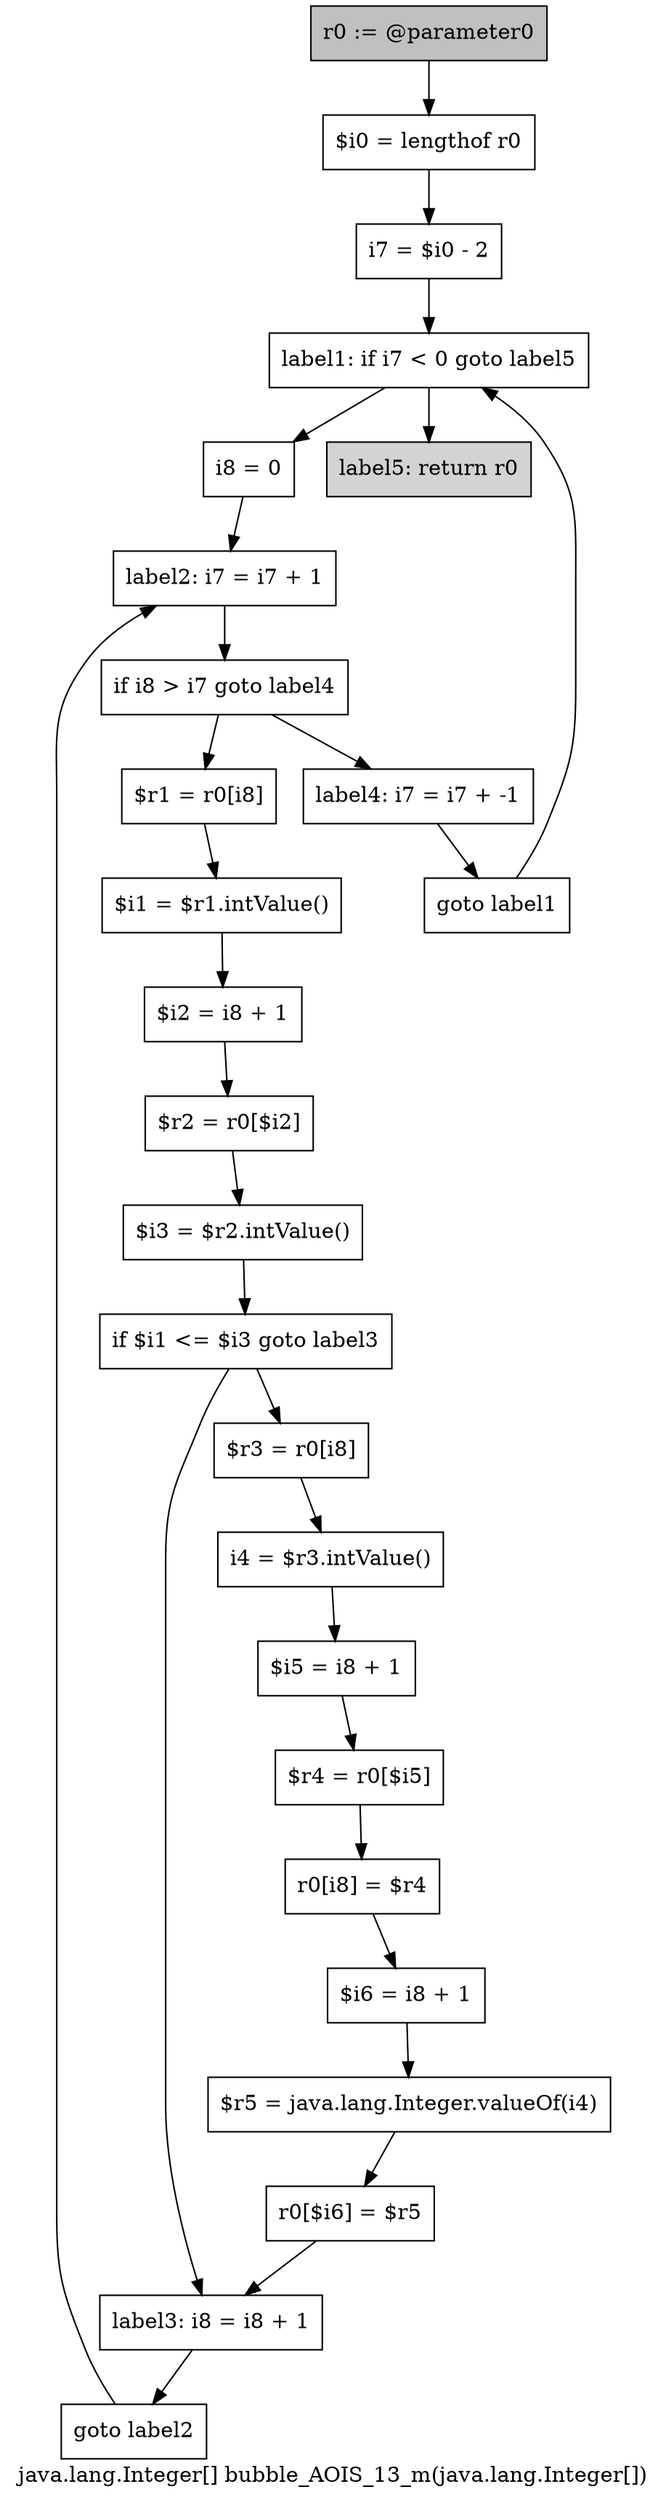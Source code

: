 digraph "java.lang.Integer[] bubble_AOIS_13_m(java.lang.Integer[])" {
    label="java.lang.Integer[] bubble_AOIS_13_m(java.lang.Integer[])";
    node [shape=box];
    "0" [style=filled,fillcolor=gray,label="r0 := @parameter0",];
    "1" [label="$i0 = lengthof r0",];
    "0"->"1";
    "2" [label="i7 = $i0 - 2",];
    "1"->"2";
    "3" [label="label1: if i7 < 0 goto label5",];
    "2"->"3";
    "4" [label="i8 = 0",];
    "3"->"4";
    "25" [style=filled,fillcolor=lightgray,label="label5: return r0",];
    "3"->"25";
    "5" [label="label2: i7 = i7 + 1",];
    "4"->"5";
    "6" [label="if i8 > i7 goto label4",];
    "5"->"6";
    "7" [label="$r1 = r0[i8]",];
    "6"->"7";
    "23" [label="label4: i7 = i7 + -1",];
    "6"->"23";
    "8" [label="$i1 = $r1.intValue()",];
    "7"->"8";
    "9" [label="$i2 = i8 + 1",];
    "8"->"9";
    "10" [label="$r2 = r0[$i2]",];
    "9"->"10";
    "11" [label="$i3 = $r2.intValue()",];
    "10"->"11";
    "12" [label="if $i1 <= $i3 goto label3",];
    "11"->"12";
    "13" [label="$r3 = r0[i8]",];
    "12"->"13";
    "21" [label="label3: i8 = i8 + 1",];
    "12"->"21";
    "14" [label="i4 = $r3.intValue()",];
    "13"->"14";
    "15" [label="$i5 = i8 + 1",];
    "14"->"15";
    "16" [label="$r4 = r0[$i5]",];
    "15"->"16";
    "17" [label="r0[i8] = $r4",];
    "16"->"17";
    "18" [label="$i6 = i8 + 1",];
    "17"->"18";
    "19" [label="$r5 = java.lang.Integer.valueOf(i4)",];
    "18"->"19";
    "20" [label="r0[$i6] = $r5",];
    "19"->"20";
    "20"->"21";
    "22" [label="goto label2",];
    "21"->"22";
    "22"->"5";
    "24" [label="goto label1",];
    "23"->"24";
    "24"->"3";
}
